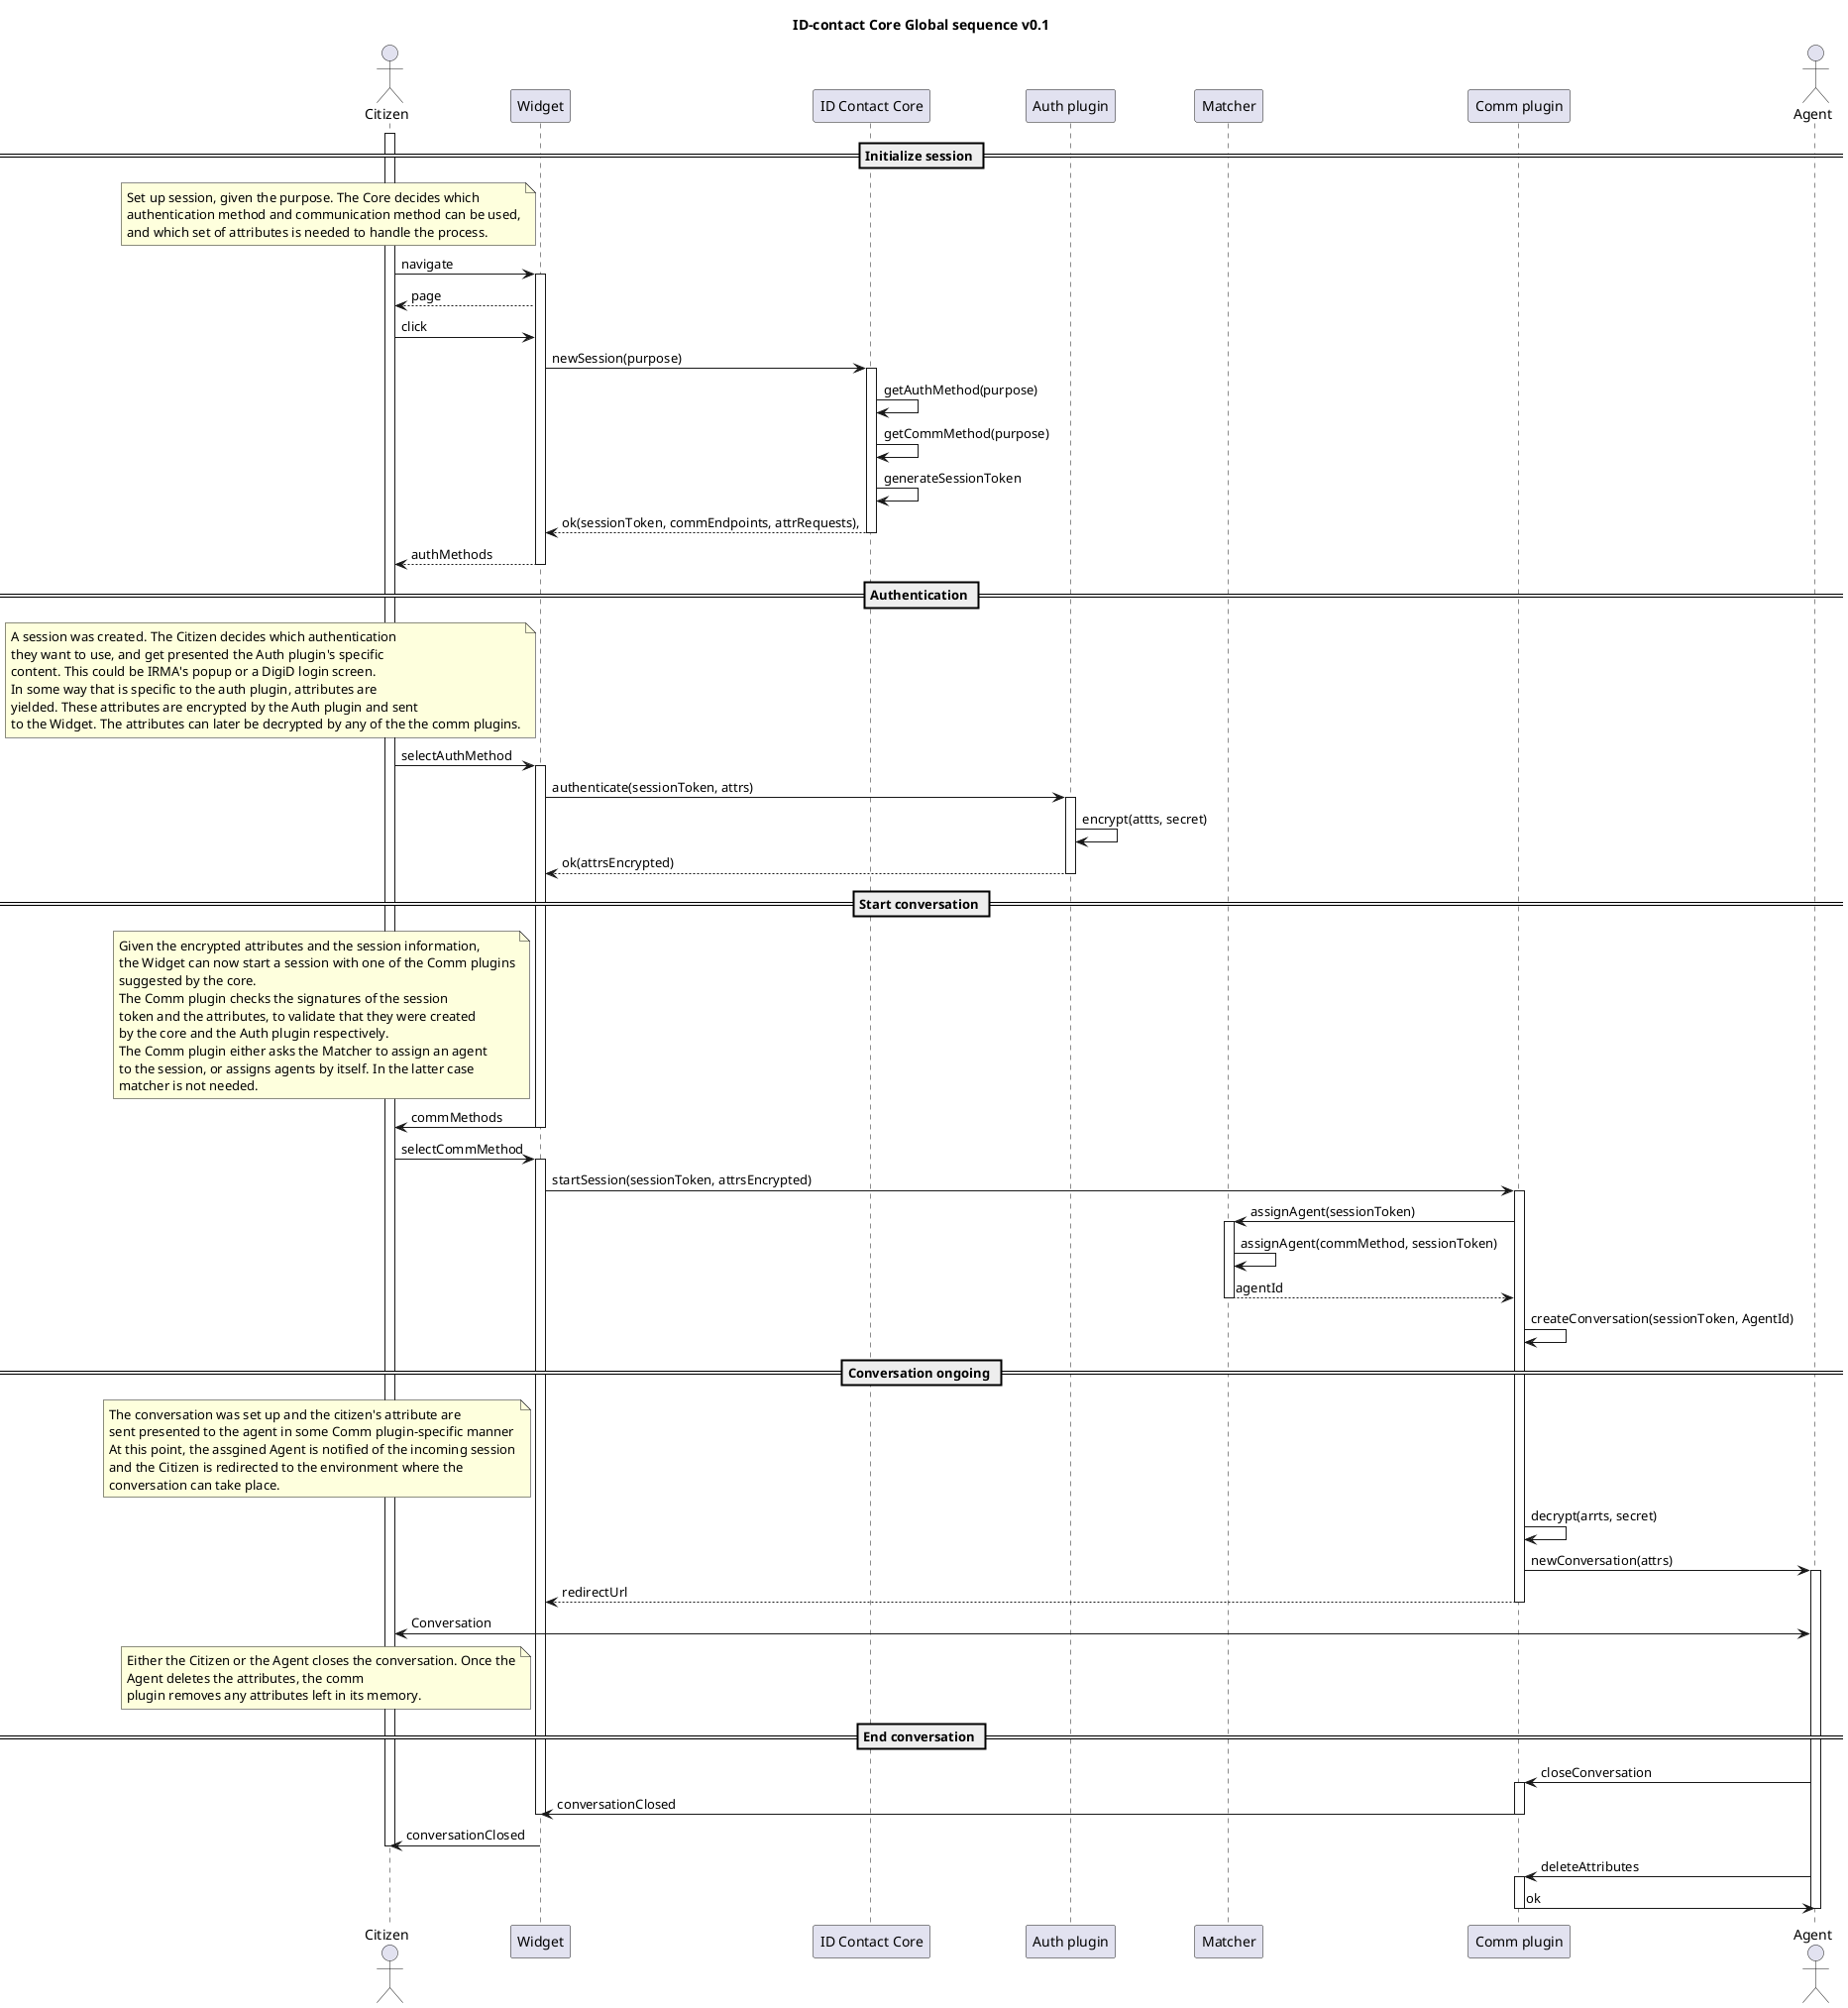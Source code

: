 
@startuml
title ID-contact Core Global sequence v0.1

actor Citizen as citizen
participant "Widget" as widget
participant "ID Contact Core" as core
participant "Auth plugin" as auth_plugin
participant "Matcher" as matcher
participant "Comm plugin" as comm_plugin
actor Agent as agent

== Initialize session ==
note left of widget
Set up session, given the purpose. The Core decides which
authentication method and communication method can be used,
and which set of attributes is needed to handle the process.
end note
activate citizen
citizen->widget: navigate
activate widget
widget-->citizen: page
citizen->widget: click
widget->core: newSession(purpose)
activate core
core->core: getAuthMethod(purpose)
core->core: getCommMethod(purpose)
core->core: generateSessionToken
core-->widget: ok(sessionToken, commEndpoints, attrRequests),
deactivate core
widget-->citizen: authMethods
deactivate widget
== Authentication ==

note left of widget
A session was created. The Citizen decides which authentication
they want to use, and get presented the Auth plugin's specific
content. This could be IRMA's popup or a DigiD login screen.
In some way that is specific to the auth plugin, attributes are
yielded. These attributes are encrypted by the Auth plugin and sent
to the Widget. The attributes can later be decrypted by any of the the comm plugins.
end note
citizen->widget: selectAuthMethod
activate widget
widget->auth_plugin: authenticate(sessionToken, attrs)
activate auth_plugin
auth_plugin->auth_plugin: encrypt(attts, secret)
auth_plugin-->widget: ok(attrsEncrypted)
deactivate auth_plugin

== Start conversation ==
note left of widget
Given the encrypted attributes and the session information,
the Widget can now start a session with one of the Comm plugins
suggested by the core.
The Comm plugin checks the signatures of the session
token and the attributes, to validate that they were created
by the core and the Auth plugin respectively.
The Comm plugin either asks the Matcher to assign an agent
to the session, or assigns agents by itself. In the latter case
matcher is not needed.
end note

widget->citizen: commMethods
deactivate widget
citizen->widget: selectCommMethod
activate widget
widget->comm_plugin:startSession(sessionToken, attrsEncrypted)
activate comm_plugin
comm_plugin->matcher: assignAgent(sessionToken)
activate matcher
matcher->matcher: assignAgent(commMethod, sessionToken)

matcher-->comm_plugin: agentId
deactivate matcher
comm_plugin->comm_plugin:createConversation(sessionToken, AgentId)

== Conversation ongoing ==
note left of widget
The conversation was set up and the citizen's attribute are
sent presented to the agent in some Comm plugin-specific manner
At this point, the assgined Agent is notified of the incoming session
and the Citizen is redirected to the environment where the
conversation can take place.
end note

comm_plugin->comm_plugin: decrypt(arrts, secret)
comm_plugin->agent: newConversation(attrs)
activate agent
comm_plugin-->widget:redirectUrl
deactivate comm_plugin
citizen<->agent: Conversation

note left of widget
Either the Citizen or the Agent closes the conversation. Once the
Agent deletes the attributes, the comm
plugin removes any attributes left in its memory.
end note
== End conversation ==
agent->comm_plugin: closeConversation
activate comm_plugin
comm_plugin->widget: conversationClosed
deactivate comm_plugin
deactivate widget
widget->citizen: conversationClosed
deactivate citizen
agent->comm_plugin: deleteAttributes
activate comm_plugin
comm_plugin->agent: ok
deactivate comm_plugin
deactivate agent


@enduml